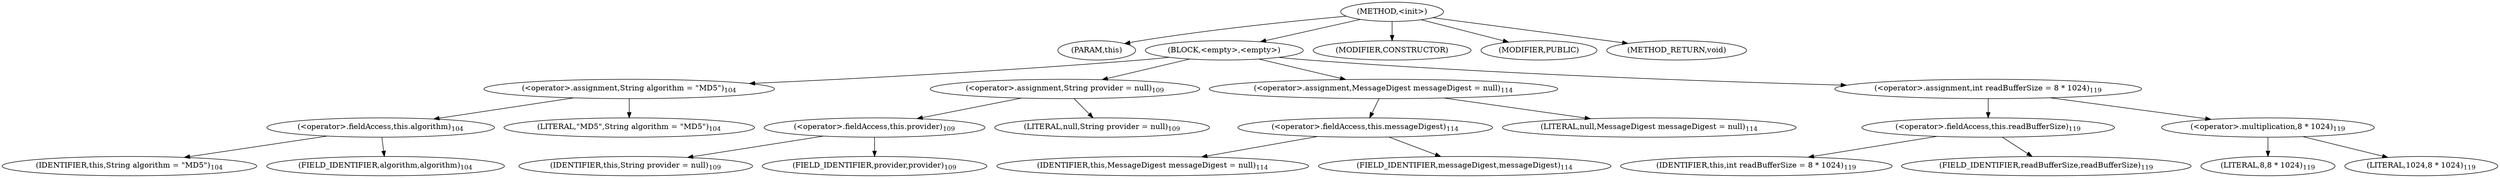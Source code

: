 digraph "&lt;init&gt;" {  
"331" [label = <(METHOD,&lt;init&gt;)> ]
"332" [label = <(PARAM,this)> ]
"333" [label = <(BLOCK,&lt;empty&gt;,&lt;empty&gt;)> ]
"334" [label = <(&lt;operator&gt;.assignment,String algorithm = &quot;MD5&quot;)<SUB>104</SUB>> ]
"335" [label = <(&lt;operator&gt;.fieldAccess,this.algorithm)<SUB>104</SUB>> ]
"336" [label = <(IDENTIFIER,this,String algorithm = &quot;MD5&quot;)<SUB>104</SUB>> ]
"337" [label = <(FIELD_IDENTIFIER,algorithm,algorithm)<SUB>104</SUB>> ]
"338" [label = <(LITERAL,&quot;MD5&quot;,String algorithm = &quot;MD5&quot;)<SUB>104</SUB>> ]
"339" [label = <(&lt;operator&gt;.assignment,String provider = null)<SUB>109</SUB>> ]
"340" [label = <(&lt;operator&gt;.fieldAccess,this.provider)<SUB>109</SUB>> ]
"341" [label = <(IDENTIFIER,this,String provider = null)<SUB>109</SUB>> ]
"342" [label = <(FIELD_IDENTIFIER,provider,provider)<SUB>109</SUB>> ]
"343" [label = <(LITERAL,null,String provider = null)<SUB>109</SUB>> ]
"344" [label = <(&lt;operator&gt;.assignment,MessageDigest messageDigest = null)<SUB>114</SUB>> ]
"345" [label = <(&lt;operator&gt;.fieldAccess,this.messageDigest)<SUB>114</SUB>> ]
"346" [label = <(IDENTIFIER,this,MessageDigest messageDigest = null)<SUB>114</SUB>> ]
"347" [label = <(FIELD_IDENTIFIER,messageDigest,messageDigest)<SUB>114</SUB>> ]
"348" [label = <(LITERAL,null,MessageDigest messageDigest = null)<SUB>114</SUB>> ]
"349" [label = <(&lt;operator&gt;.assignment,int readBufferSize = 8 * 1024)<SUB>119</SUB>> ]
"350" [label = <(&lt;operator&gt;.fieldAccess,this.readBufferSize)<SUB>119</SUB>> ]
"351" [label = <(IDENTIFIER,this,int readBufferSize = 8 * 1024)<SUB>119</SUB>> ]
"352" [label = <(FIELD_IDENTIFIER,readBufferSize,readBufferSize)<SUB>119</SUB>> ]
"353" [label = <(&lt;operator&gt;.multiplication,8 * 1024)<SUB>119</SUB>> ]
"354" [label = <(LITERAL,8,8 * 1024)<SUB>119</SUB>> ]
"355" [label = <(LITERAL,1024,8 * 1024)<SUB>119</SUB>> ]
"356" [label = <(MODIFIER,CONSTRUCTOR)> ]
"357" [label = <(MODIFIER,PUBLIC)> ]
"358" [label = <(METHOD_RETURN,void)> ]
  "331" -> "332" 
  "331" -> "333" 
  "331" -> "356" 
  "331" -> "357" 
  "331" -> "358" 
  "333" -> "334" 
  "333" -> "339" 
  "333" -> "344" 
  "333" -> "349" 
  "334" -> "335" 
  "334" -> "338" 
  "335" -> "336" 
  "335" -> "337" 
  "339" -> "340" 
  "339" -> "343" 
  "340" -> "341" 
  "340" -> "342" 
  "344" -> "345" 
  "344" -> "348" 
  "345" -> "346" 
  "345" -> "347" 
  "349" -> "350" 
  "349" -> "353" 
  "350" -> "351" 
  "350" -> "352" 
  "353" -> "354" 
  "353" -> "355" 
}

